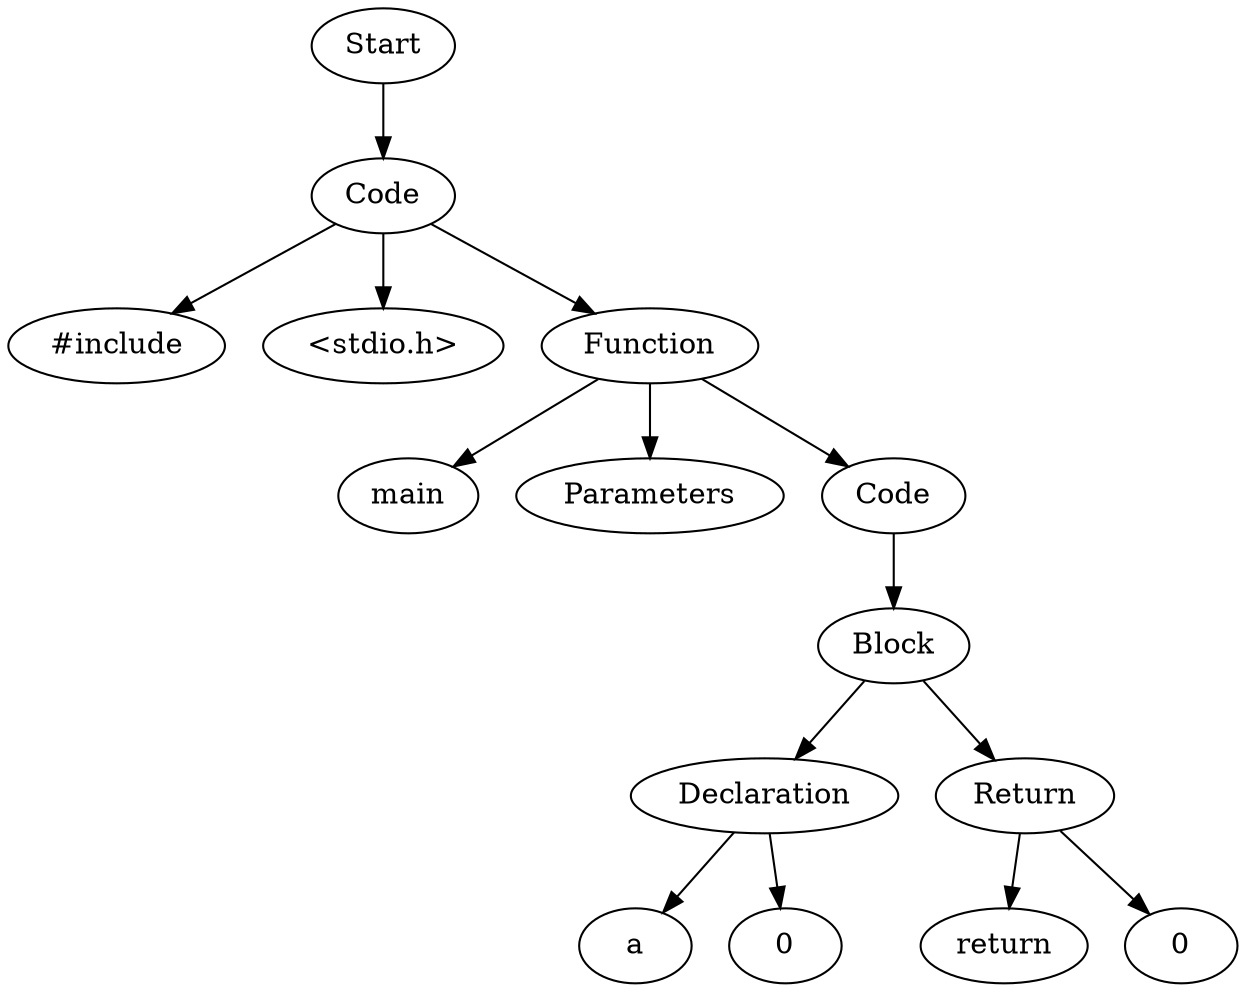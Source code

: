 digraph AST {
  "128413390843536" [label="Start"];
  "128413390843536" -> "128413391072768";
  "128413391072768" [label="Code"];
  "128413391072768" -> "128413391073200";
  "128413391072768" -> "128413391063024";
  "128413391072768" -> "128413391062640";
  "128413391073200" [label="#include"];
  "128413391063024" [label="<stdio.h>"];
  "128413391062640" [label="Function"];
  "128413391062640" -> "128413391072912";
  "128413391062640" -> "128413391072576";
  "128413391062640" -> "128413391072672";
  "128413391072912" [label="main"];
  "128413391072576" [label="Parameters"];
  "128413391072672" [label="Code"];
  "128413391072672" -> "128413391072624";
  "128413391072624" [label="Block"];
  "128413391072624" -> "128413391072192";
  "128413391072624" -> "128413391067968";
  "128413391072192" [label="Declaration"];
  "128413391072192" -> "128413391066288";
  "128413391072192" -> "128413391073776";
  "128413391066288" [label="a"];
  "128413391073776" [label="0"];
  "128413391067968" [label="Return"];
  "128413391067968" -> "128413391062304";
  "128413391067968" -> "128413391073248";
  "128413391062304" [label="return"];
  "128413391073248" [label="0"];
}
